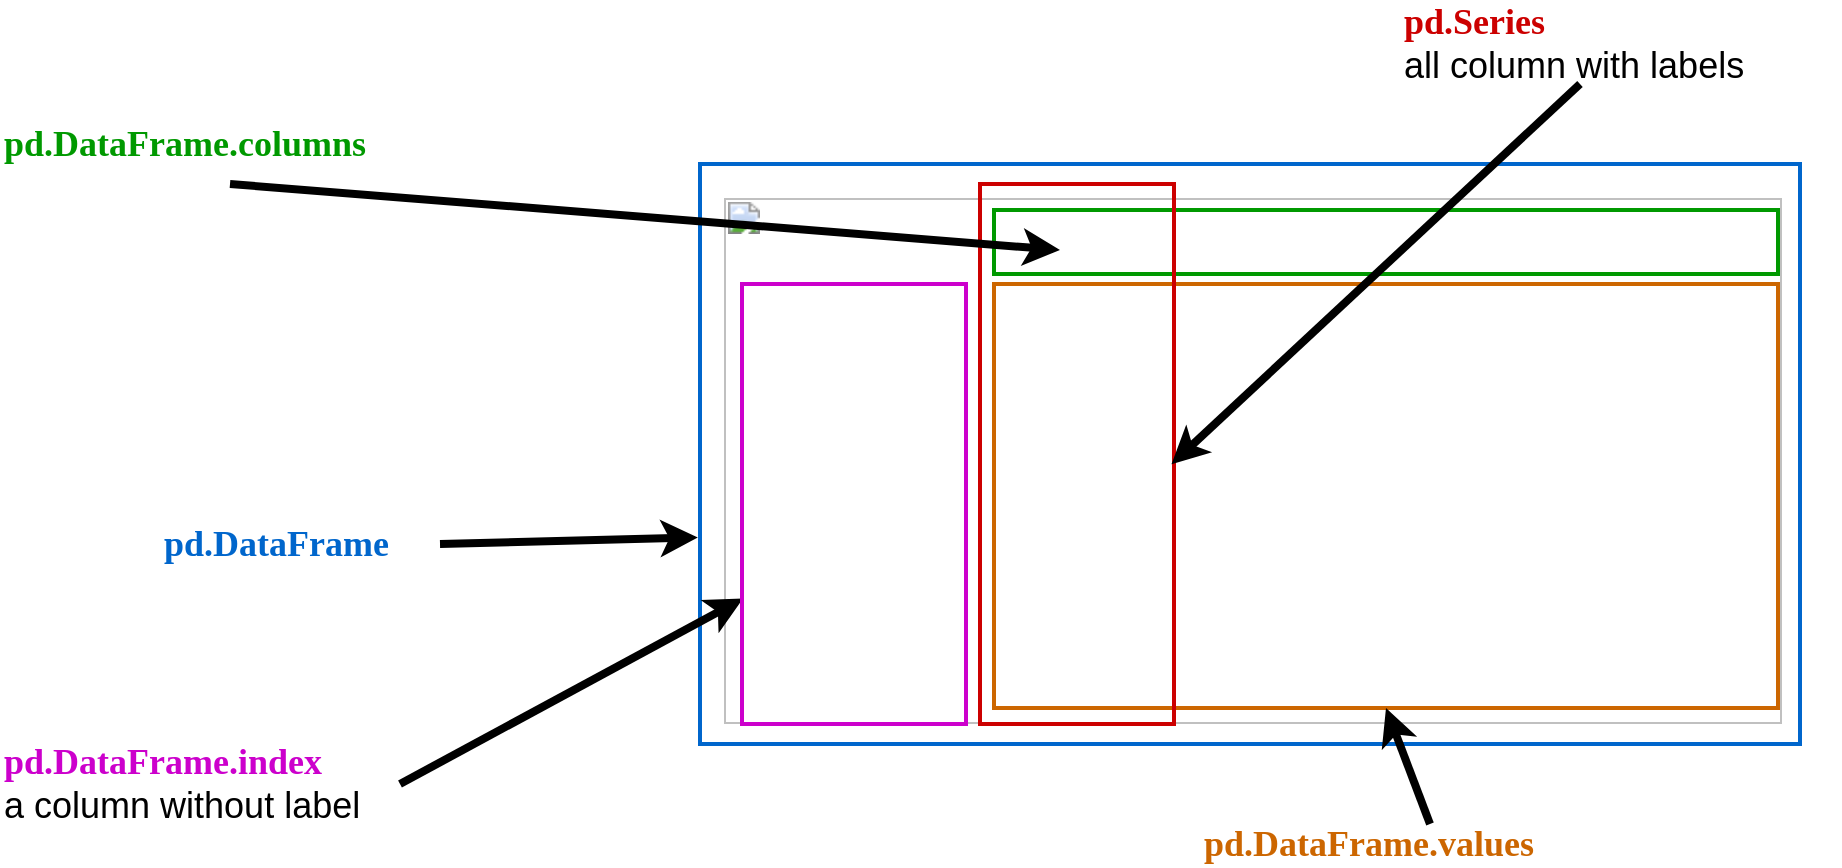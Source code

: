 <mxfile version="23.0.2" type="device">
  <diagram name="Page-1" id="IdeVzpM_jqfvQFY3XDCI">
    <mxGraphModel dx="2288" dy="717" grid="1" gridSize="10" guides="1" tooltips="1" connect="1" arrows="1" fold="1" page="1" pageScale="1" pageWidth="827" pageHeight="1169" math="0" shadow="0">
      <root>
        <mxCell id="0" />
        <mxCell id="1" parent="0" />
        <mxCell id="Pbe6K-ES304_sJiqQ7wa-2" value="" style="rounded=0;whiteSpace=wrap;html=1;hachureGap=4;fontFamily=Architects Daughter;fontSource=https%3A%2F%2Ffonts.googleapis.com%2Fcss%3Ffamily%3DArchitects%2BDaughter;fontSize=20;fillColor=none;strokeWidth=2;strokeColor=#0066CC;" parent="1" vertex="1">
          <mxGeometry x="110" y="110" width="550" height="290" as="geometry" />
        </mxCell>
        <mxCell id="Pbe6K-ES304_sJiqQ7wa-1" value="&lt;b style=&quot;font-weight:normal;&quot; id=&quot;docs-internal-guid-113e2135-7fff-2f55-d5d8-adb5b35355c0&quot;&gt;&lt;img width=&quot;529px;&quot; height=&quot;263px;&quot; src=&quot;https://lh7-us.googleusercontent.com/xTcKOPEFm25b016-WftdUgCwbgXo1b-0YBJfGK0XJ3FOgW3K224AEGYTfZhqLQq3fSr1JvDonR_OkO-VQ0Gfj71t07NgX3ypO8hhw4Wtb9wwULhs-iMa5rcKD3_4zAVA3J4OK7ofx6_DPo8Wq0ANosPjMg=s2048&quot;&gt;&lt;/b&gt;" style="text;whiteSpace=wrap;html=1;fontSize=20;fontFamily=Architects Daughter;" parent="1" vertex="1">
          <mxGeometry x="120" y="120" width="560" height="290" as="geometry" />
        </mxCell>
        <mxCell id="Pbe6K-ES304_sJiqQ7wa-4" value="" style="endArrow=classic;html=1;rounded=0;hachureGap=4;fontFamily=Architects Daughter;fontSource=https%3A%2F%2Ffonts.googleapis.com%2Fcss%3Ffamily%3DArchitects%2BDaughter;fontSize=16;entryX=-0.002;entryY=0.644;entryDx=0;entryDy=0;entryPerimeter=0;strokeWidth=4;exitX=1;exitY=0.5;exitDx=0;exitDy=0;" parent="1" source="Pbe6K-ES304_sJiqQ7wa-6" target="Pbe6K-ES304_sJiqQ7wa-2" edge="1">
          <mxGeometry width="50" height="50" relative="1" as="geometry">
            <mxPoint x="20" y="370" as="sourcePoint" />
            <mxPoint x="80" y="320" as="targetPoint" />
          </mxGeometry>
        </mxCell>
        <mxCell id="Pbe6K-ES304_sJiqQ7wa-5" value="&lt;font style=&quot;font-size: 18px;&quot;&gt;&lt;font color=&quot;#cc00cc&quot; face=&quot;Roboto Mono&quot;&gt;&lt;b&gt;pd.DataFrame.index&lt;br&gt;&lt;/b&gt;&lt;/font&gt;a column without label&lt;br&gt;&lt;/font&gt;" style="text;html=1;strokeColor=none;fillColor=none;align=left;verticalAlign=middle;whiteSpace=wrap;rounded=0;" parent="1" vertex="1">
          <mxGeometry x="-240" y="400" width="200" height="40" as="geometry" />
        </mxCell>
        <mxCell id="Pbe6K-ES304_sJiqQ7wa-6" value="&lt;font style=&quot;font-size: 18px;&quot;&gt;&lt;font color=&quot;#0066cc&quot; data-font-src=&quot;https://fonts.googleapis.com/css?family=Roboto+Mono&quot; face=&quot;Roboto Mono&quot;&gt;&lt;b&gt;pd.DataFrame&lt;/b&gt;&lt;/font&gt;&lt;br&gt;&lt;/font&gt;" style="text;html=1;strokeColor=none;fillColor=none;align=left;verticalAlign=middle;whiteSpace=wrap;rounded=0;" parent="1" vertex="1">
          <mxGeometry x="-160" y="280" width="140" height="40" as="geometry" />
        </mxCell>
        <mxCell id="91VzOHxbFmjZyXNM4b7O-2" value="" style="endArrow=classic;html=1;rounded=0;hachureGap=4;fontFamily=Architects Daughter;fontSource=https%3A%2F%2Ffonts.googleapis.com%2Fcss%3Ffamily%3DArchitects%2BDaughter;fontSize=16;strokeWidth=4;exitX=1;exitY=0.5;exitDx=0;exitDy=0;entryX=0.004;entryY=0.715;entryDx=0;entryDy=0;entryPerimeter=0;" edge="1" parent="1" source="Pbe6K-ES304_sJiqQ7wa-5" target="91VzOHxbFmjZyXNM4b7O-5">
          <mxGeometry width="50" height="50" relative="1" as="geometry">
            <mxPoint x="-10" y="310" as="sourcePoint" />
            <mxPoint x="40" y="420" as="targetPoint" />
          </mxGeometry>
        </mxCell>
        <mxCell id="91VzOHxbFmjZyXNM4b7O-5" value="" style="rounded=0;whiteSpace=wrap;html=1;hachureGap=4;fontFamily=Architects Daughter;fontSource=https%3A%2F%2Ffonts.googleapis.com%2Fcss%3Ffamily%3DArchitects%2BDaughter;fontSize=20;fillColor=none;strokeWidth=2;strokeColor=#CC00CC;" vertex="1" parent="1">
          <mxGeometry x="131" y="170" width="112" height="220" as="geometry" />
        </mxCell>
        <mxCell id="91VzOHxbFmjZyXNM4b7O-6" value="" style="rounded=0;whiteSpace=wrap;html=1;hachureGap=4;fontFamily=Architects Daughter;fontSource=https%3A%2F%2Ffonts.googleapis.com%2Fcss%3Ffamily%3DArchitects%2BDaughter;fontSize=20;fillColor=none;strokeWidth=2;strokeColor=#009900;" vertex="1" parent="1">
          <mxGeometry x="257" y="133" width="392" height="32" as="geometry" />
        </mxCell>
        <mxCell id="91VzOHxbFmjZyXNM4b7O-7" value="" style="rounded=0;whiteSpace=wrap;html=1;hachureGap=4;fontFamily=Architects Daughter;fontSource=https%3A%2F%2Ffonts.googleapis.com%2Fcss%3Ffamily%3DArchitects%2BDaughter;fontSize=20;fillColor=none;strokeWidth=2;strokeColor=#CC6600;" vertex="1" parent="1">
          <mxGeometry x="257" y="170" width="392" height="212" as="geometry" />
        </mxCell>
        <mxCell id="91VzOHxbFmjZyXNM4b7O-8" value="" style="rounded=0;whiteSpace=wrap;html=1;hachureGap=4;fontFamily=Architects Daughter;fontSource=https%3A%2F%2Ffonts.googleapis.com%2Fcss%3Ffamily%3DArchitects%2BDaughter;fontSize=20;fillColor=none;strokeWidth=2;strokeColor=#CC0000;" vertex="1" parent="1">
          <mxGeometry x="250" y="120" width="97" height="270" as="geometry" />
        </mxCell>
        <mxCell id="91VzOHxbFmjZyXNM4b7O-9" value="&lt;font style=&quot;font-size: 18px;&quot;&gt;&lt;font color=&quot;#009900&quot; data-font-src=&quot;https://fonts.googleapis.com/css?family=Roboto+Mono&quot; face=&quot;Roboto Mono&quot;&gt;&lt;b&gt;pd.DataFrame.columns&lt;/b&gt;&lt;/font&gt;&lt;br&gt;&lt;/font&gt;" style="text;html=1;strokeColor=none;fillColor=none;align=left;verticalAlign=middle;whiteSpace=wrap;rounded=0;" vertex="1" parent="1">
          <mxGeometry x="-240" y="80" width="230" height="40" as="geometry" />
        </mxCell>
        <mxCell id="91VzOHxbFmjZyXNM4b7O-11" value="&lt;font style=&quot;font-size: 18px;&quot;&gt;&lt;font color=&quot;#cc0000&quot; face=&quot;Roboto Mono&quot;&gt;&lt;b&gt;pd.Series&lt;br&gt;&lt;/b&gt;&lt;/font&gt;all column with labels&lt;br&gt;&lt;/font&gt;" style="text;html=1;strokeColor=none;fillColor=none;align=left;verticalAlign=middle;whiteSpace=wrap;rounded=0;" vertex="1" parent="1">
          <mxGeometry x="460" y="30" width="180" height="40" as="geometry" />
        </mxCell>
        <mxCell id="91VzOHxbFmjZyXNM4b7O-12" value="&lt;font style=&quot;font-size: 18px;&quot;&gt;&lt;font color=&quot;#cc6600&quot; data-font-src=&quot;https://fonts.googleapis.com/css?family=Roboto+Mono&quot; face=&quot;Roboto Mono&quot;&gt;&lt;b&gt;pd.DataFrame.values&lt;/b&gt;&lt;/font&gt;&lt;br&gt;&lt;/font&gt;" style="text;html=1;strokeColor=none;fillColor=none;align=left;verticalAlign=middle;whiteSpace=wrap;rounded=0;" vertex="1" parent="1">
          <mxGeometry x="360" y="440" width="230" height="20" as="geometry" />
        </mxCell>
        <mxCell id="91VzOHxbFmjZyXNM4b7O-13" value="" style="endArrow=classic;html=1;rounded=0;hachureGap=4;fontFamily=Architects Daughter;fontSource=https%3A%2F%2Ffonts.googleapis.com%2Fcss%3Ffamily%3DArchitects%2BDaughter;fontSize=16;strokeWidth=4;exitX=0.5;exitY=1;exitDx=0;exitDy=0;" edge="1" parent="1" source="91VzOHxbFmjZyXNM4b7O-9">
          <mxGeometry width="50" height="50" relative="1" as="geometry">
            <mxPoint x="-10" y="310" as="sourcePoint" />
            <mxPoint x="290" y="153" as="targetPoint" />
          </mxGeometry>
        </mxCell>
        <mxCell id="91VzOHxbFmjZyXNM4b7O-14" value="" style="endArrow=classic;html=1;rounded=0;hachureGap=4;fontFamily=Architects Daughter;fontSource=https%3A%2F%2Ffonts.googleapis.com%2Fcss%3Ffamily%3DArchitects%2BDaughter;fontSize=16;entryX=0.987;entryY=0.519;entryDx=0;entryDy=0;entryPerimeter=0;strokeWidth=4;exitX=0.5;exitY=1;exitDx=0;exitDy=0;" edge="1" parent="1" source="91VzOHxbFmjZyXNM4b7O-11" target="91VzOHxbFmjZyXNM4b7O-8">
          <mxGeometry width="50" height="50" relative="1" as="geometry">
            <mxPoint x="-10" y="310" as="sourcePoint" />
            <mxPoint x="119" y="307" as="targetPoint" />
          </mxGeometry>
        </mxCell>
        <mxCell id="91VzOHxbFmjZyXNM4b7O-15" value="" style="endArrow=classic;html=1;rounded=0;hachureGap=4;fontFamily=Architects Daughter;fontSource=https%3A%2F%2Ffonts.googleapis.com%2Fcss%3Ffamily%3DArchitects%2BDaughter;fontSize=16;entryX=0.5;entryY=1;entryDx=0;entryDy=0;strokeWidth=4;exitX=0.5;exitY=0;exitDx=0;exitDy=0;" edge="1" parent="1" source="91VzOHxbFmjZyXNM4b7O-12" target="91VzOHxbFmjZyXNM4b7O-7">
          <mxGeometry width="50" height="50" relative="1" as="geometry">
            <mxPoint x="-10" y="310" as="sourcePoint" />
            <mxPoint x="119" y="307" as="targetPoint" />
          </mxGeometry>
        </mxCell>
      </root>
    </mxGraphModel>
  </diagram>
</mxfile>
